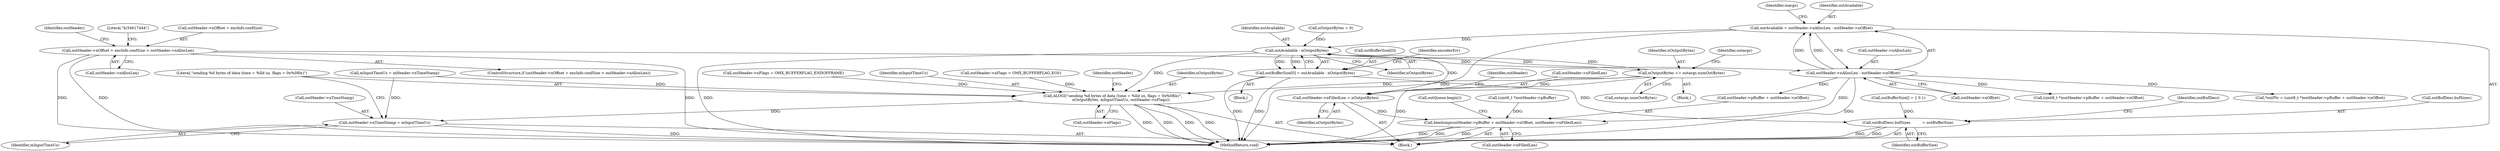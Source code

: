 digraph "0_Android_594bf934384920618d2b6ce0bcda1f60144cb3eb@integer" {
"1000455" [label="(Call,outAvailable = outHeader->nAllocLen - outHeader->nOffset)"];
"1000457" [label="(Call,outHeader->nAllocLen - outHeader->nOffset)"];
"1000194" [label="(Call,outHeader->nOffset + encInfo.confSize > outHeader->nAllocLen)"];
"1000601" [label="(Call,outAvailable - nOutputBytes)"];
"1000597" [label="(Call,outBufferSize[0] = outAvailable - nOutputBytes)"];
"1000566" [label="(Call,outBufDesc.bufSizes          = outBufferSize)"];
"1000626" [label="(Call,nOutputBytes += outargs.numOutBytes)"];
"1000681" [label="(Call,outHeader->nFilledLen = nOutputBytes)"];
"1000711" [label="(Call,hexdump(outHeader->pBuffer + outHeader->nOffset, outHeader->nFilledLen))"];
"1000704" [label="(Call,ALOGI(\"sending %d bytes of data (time = %lld us, flags = 0x%08lx)\",\n              nOutputBytes, mInputTimeUs, outHeader->nFlags))"];
"1000699" [label="(Call,outHeader->nTimeStamp = mInputTimeUs)"];
"1000712" [label="(Call,outHeader->pBuffer + outHeader->nOffset)"];
"1000601" [label="(Call,outAvailable - nOutputBytes)"];
"1000598" [label="(Call,outBufferSize[0])"];
"1000708" [label="(Call,outHeader->nFlags)"];
"1000682" [label="(Call,outHeader->nFilledLen)"];
"1000222" [label="(Identifier,outHeader)"];
"1000570" [label="(Identifier,outBufferSize)"];
"1000723" [label="(Call,outQueue.begin())"];
"1000681" [label="(Call,outHeader->nFilledLen = nOutputBytes)"];
"1000740" [label="(MethodReturn,void)"];
"1000627" [label="(Identifier,nOutputBytes)"];
"1000699" [label="(Call,outHeader->nTimeStamp = mInputTimeUs)"];
"1000603" [label="(Identifier,nOutputBytes)"];
"1000707" [label="(Identifier,mInputTimeUs)"];
"1000704" [label="(Call,ALOGI(\"sending %d bytes of data (time = %lld us, flags = 0x%08lx)\",\n              nOutputBytes, mInputTimeUs, outHeader->nFlags))"];
"1000194" [label="(Call,outHeader->nOffset + encInfo.confSize > outHeader->nAllocLen)"];
"1000566" [label="(Call,outBufDesc.bufSizes          = outBufferSize)"];
"1000458" [label="(Call,outHeader->nAllocLen)"];
"1000705" [label="(Literal,\"sending %d bytes of data (time = %lld us, flags = 0x%08lx)\")"];
"1000461" [label="(Call,outHeader->nOffset)"];
"1000585" [label="(Block,)"];
"1000468" [label="(Identifier,inargs)"];
"1000284" [label="(Block,)"];
"1000193" [label="(ControlStructure,if (outHeader->nOffset + encInfo.confSize > outHeader->nAllocLen))"];
"1000620" [label="(Block,)"];
"1000602" [label="(Identifier,outAvailable)"];
"1000349" [label="(Call,mInputTimeUs = inHeader->nTimeStamp)"];
"1000694" [label="(Call,outHeader->nFlags = OMX_BUFFERFLAG_EOS)"];
"1000605" [label="(Identifier,encoderErr)"];
"1000628" [label="(Call,outargs.numOutBytes)"];
"1000567" [label="(Call,outBufDesc.bufSizes)"];
"1000207" [label="(Literal,\"b/34617444\")"];
"1000538" [label="(Call,outBufferSize[] = { 0 })"];
"1000597" [label="(Call,outBufferSize[0] = outAvailable - nOutputBytes)"];
"1000685" [label="(Identifier,nOutputBytes)"];
"1000195" [label="(Call,outHeader->nOffset + encInfo.confSize)"];
"1000719" [label="(Call,outHeader->nFilledLen)"];
"1000455" [label="(Call,outAvailable = outHeader->nAllocLen - outHeader->nOffset)"];
"1000634" [label="(Identifier,outargs)"];
"1000573" [label="(Identifier,outBufDesc)"];
"1000446" [label="(Call,(uint8_t *)outHeader->pBuffer)"];
"1000714" [label="(Identifier,outHeader)"];
"1000703" [label="(Identifier,mInputTimeUs)"];
"1000456" [label="(Identifier,outAvailable)"];
"1000445" [label="(Call,(uint8_t *)outHeader->pBuffer + outHeader->nOffset)"];
"1000706" [label="(Identifier,nOutputBytes)"];
"1000443" [label="(Call,*outPtr = (uint8_t *)outHeader->pBuffer + outHeader->nOffset)"];
"1000202" [label="(Call,outHeader->nAllocLen)"];
"1000457" [label="(Call,outHeader->nAllocLen - outHeader->nOffset)"];
"1000581" [label="(Call,nOutputBytes = 0)"];
"1000686" [label="(Call,outHeader->nFlags = OMX_BUFFERFLAG_ENDOFFRAME)"];
"1000700" [label="(Call,outHeader->nTimeStamp)"];
"1000688" [label="(Identifier,outHeader)"];
"1000711" [label="(Call,hexdump(outHeader->pBuffer + outHeader->nOffset, outHeader->nFilledLen))"];
"1000626" [label="(Call,nOutputBytes += outargs.numOutBytes)"];
"1000455" -> "1000284"  [label="AST: "];
"1000455" -> "1000457"  [label="CFG: "];
"1000456" -> "1000455"  [label="AST: "];
"1000457" -> "1000455"  [label="AST: "];
"1000468" -> "1000455"  [label="CFG: "];
"1000455" -> "1000740"  [label="DDG: "];
"1000457" -> "1000455"  [label="DDG: "];
"1000457" -> "1000455"  [label="DDG: "];
"1000455" -> "1000601"  [label="DDG: "];
"1000457" -> "1000461"  [label="CFG: "];
"1000458" -> "1000457"  [label="AST: "];
"1000461" -> "1000457"  [label="AST: "];
"1000457" -> "1000740"  [label="DDG: "];
"1000457" -> "1000443"  [label="DDG: "];
"1000457" -> "1000445"  [label="DDG: "];
"1000194" -> "1000457"  [label="DDG: "];
"1000457" -> "1000711"  [label="DDG: "];
"1000457" -> "1000712"  [label="DDG: "];
"1000194" -> "1000193"  [label="AST: "];
"1000194" -> "1000202"  [label="CFG: "];
"1000195" -> "1000194"  [label="AST: "];
"1000202" -> "1000194"  [label="AST: "];
"1000207" -> "1000194"  [label="CFG: "];
"1000222" -> "1000194"  [label="CFG: "];
"1000194" -> "1000740"  [label="DDG: "];
"1000194" -> "1000740"  [label="DDG: "];
"1000194" -> "1000740"  [label="DDG: "];
"1000601" -> "1000597"  [label="AST: "];
"1000601" -> "1000603"  [label="CFG: "];
"1000602" -> "1000601"  [label="AST: "];
"1000603" -> "1000601"  [label="AST: "];
"1000597" -> "1000601"  [label="CFG: "];
"1000601" -> "1000740"  [label="DDG: "];
"1000601" -> "1000597"  [label="DDG: "];
"1000601" -> "1000597"  [label="DDG: "];
"1000626" -> "1000601"  [label="DDG: "];
"1000581" -> "1000601"  [label="DDG: "];
"1000601" -> "1000626"  [label="DDG: "];
"1000601" -> "1000681"  [label="DDG: "];
"1000601" -> "1000704"  [label="DDG: "];
"1000597" -> "1000585"  [label="AST: "];
"1000598" -> "1000597"  [label="AST: "];
"1000605" -> "1000597"  [label="CFG: "];
"1000597" -> "1000740"  [label="DDG: "];
"1000597" -> "1000740"  [label="DDG: "];
"1000597" -> "1000566"  [label="DDG: "];
"1000566" -> "1000284"  [label="AST: "];
"1000566" -> "1000570"  [label="CFG: "];
"1000567" -> "1000566"  [label="AST: "];
"1000570" -> "1000566"  [label="AST: "];
"1000573" -> "1000566"  [label="CFG: "];
"1000566" -> "1000740"  [label="DDG: "];
"1000566" -> "1000740"  [label="DDG: "];
"1000538" -> "1000566"  [label="DDG: "];
"1000626" -> "1000620"  [label="AST: "];
"1000626" -> "1000628"  [label="CFG: "];
"1000627" -> "1000626"  [label="AST: "];
"1000628" -> "1000626"  [label="AST: "];
"1000634" -> "1000626"  [label="CFG: "];
"1000626" -> "1000740"  [label="DDG: "];
"1000626" -> "1000681"  [label="DDG: "];
"1000626" -> "1000704"  [label="DDG: "];
"1000681" -> "1000284"  [label="AST: "];
"1000681" -> "1000685"  [label="CFG: "];
"1000682" -> "1000681"  [label="AST: "];
"1000685" -> "1000681"  [label="AST: "];
"1000688" -> "1000681"  [label="CFG: "];
"1000681" -> "1000711"  [label="DDG: "];
"1000711" -> "1000284"  [label="AST: "];
"1000711" -> "1000719"  [label="CFG: "];
"1000712" -> "1000711"  [label="AST: "];
"1000719" -> "1000711"  [label="AST: "];
"1000723" -> "1000711"  [label="CFG: "];
"1000711" -> "1000740"  [label="DDG: "];
"1000711" -> "1000740"  [label="DDG: "];
"1000711" -> "1000740"  [label="DDG: "];
"1000446" -> "1000711"  [label="DDG: "];
"1000704" -> "1000284"  [label="AST: "];
"1000704" -> "1000708"  [label="CFG: "];
"1000705" -> "1000704"  [label="AST: "];
"1000706" -> "1000704"  [label="AST: "];
"1000707" -> "1000704"  [label="AST: "];
"1000708" -> "1000704"  [label="AST: "];
"1000714" -> "1000704"  [label="CFG: "];
"1000704" -> "1000740"  [label="DDG: "];
"1000704" -> "1000740"  [label="DDG: "];
"1000704" -> "1000740"  [label="DDG: "];
"1000704" -> "1000740"  [label="DDG: "];
"1000704" -> "1000699"  [label="DDG: "];
"1000349" -> "1000704"  [label="DDG: "];
"1000694" -> "1000704"  [label="DDG: "];
"1000686" -> "1000704"  [label="DDG: "];
"1000699" -> "1000284"  [label="AST: "];
"1000699" -> "1000703"  [label="CFG: "];
"1000700" -> "1000699"  [label="AST: "];
"1000703" -> "1000699"  [label="AST: "];
"1000705" -> "1000699"  [label="CFG: "];
"1000699" -> "1000740"  [label="DDG: "];
"1000349" -> "1000699"  [label="DDG: "];
}

